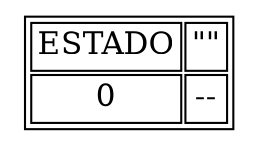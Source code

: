 digraph Grafica{
graph [ratio=fill];
node [label="\N", fontsize=15, shape=plaintext];
graph [bb="0,0,352,154"];arset [label=<
        <TABLE ALIGN="LEFT">
<TR><TD>ESTADO</TD>
<TD>"
"</TD>
</TR><TR><TD>0</TD>
<TD>--</TD>
</TR></TABLE>
>,];
}